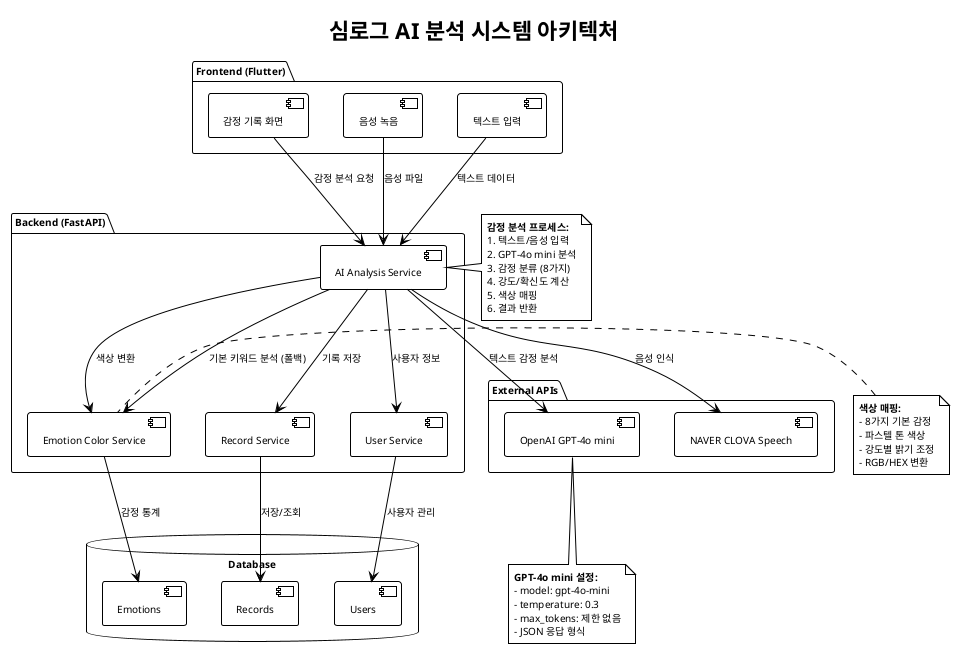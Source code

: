 @startuml 심로그_AI_분석_시스템_아키텍처

!theme plain
skinparam backgroundColor #FFFFFF
skinparam defaultFontName Arial
skinparam defaultFontSize 10

title 심로그 AI 분석 시스템 아키텍처

package "Frontend (Flutter)" {
  [감정 기록 화면] as UI
  [음성 녹음] as Voice
  [텍스트 입력] as Text
}

package "Backend (FastAPI)" {
  [AI Analysis Service] as AI
  [Emotion Color Service] as Color
  [Record Service] as Record
  [User Service] as User
}

package "External APIs" {
  [OpenAI GPT-4o mini] as GPT
  [NAVER CLOVA Speech] as CLOVA
}

database "Database" {
  [Users] as DB_Users
  [Records] as DB_Records
  [Emotions] as DB_Emotions
}

' Frontend to Backend
UI --> AI : 감정 분석 요청
Voice --> AI : 음성 파일
Text --> AI : 텍스트 데이터

' Backend Services
AI --> GPT : 텍스트 감정 분석
AI --> CLOVA : 음성 인식
AI --> Color : 색상 변환
AI --> Record : 기록 저장
AI --> User : 사용자 정보

' Fallback Mechanism
AI --> Color : 기본 키워드 분석 (폴백)

' Database Operations
Record --> DB_Records : 저장/조회
User --> DB_Users : 사용자 관리
Color --> DB_Emotions : 감정 통계

' Data Flow
note right of AI
**감정 분석 프로세스:**
1. 텍스트/음성 입력
2. GPT-4o mini 분석
3. 감정 분류 (8가지)
4. 강도/확신도 계산
5. 색상 매핑
6. 결과 반환
end note

note left of Color
**색상 매핑:**
- 8가지 기본 감정
- 파스텔 톤 색상
- 강도별 밝기 조정
- RGB/HEX 변환
end note

note bottom of GPT
**GPT-4o mini 설정:**
- model: gpt-4o-mini
- temperature: 0.3
- max_tokens: 제한 없음
- JSON 응답 형식
end note

@enduml 